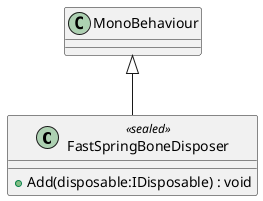 @startuml
class FastSpringBoneDisposer <<sealed>> {
    + Add(disposable:IDisposable) : void
}
MonoBehaviour <|-- FastSpringBoneDisposer
@enduml
